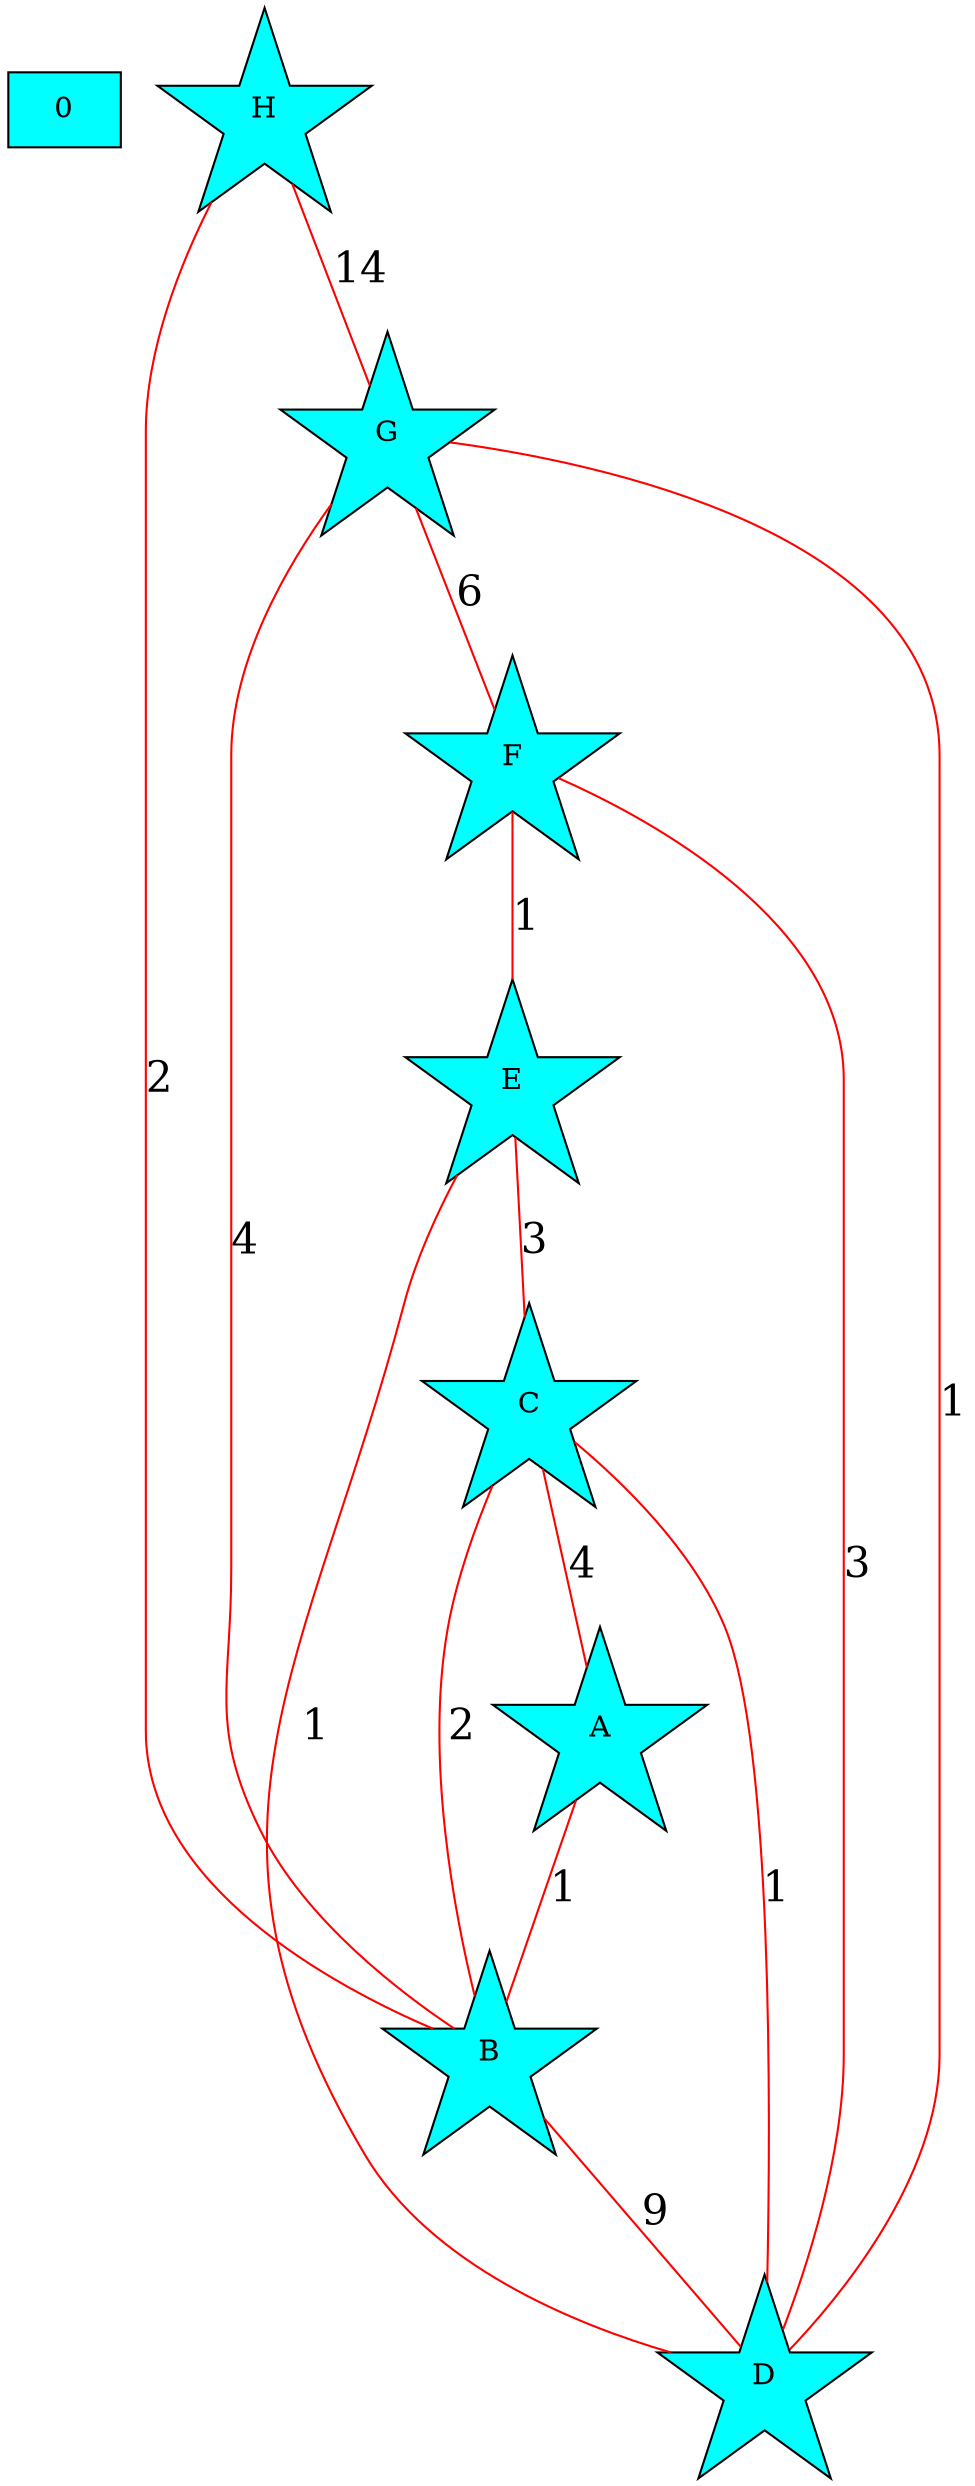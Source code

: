 graph {
node [shape="star" style="filled" fillcolor="aqua"];
edge [fontsize="20pt" color="red"];
0 [shape="box"];
H--G [label="14"];
G--F [label="6"];
F--E [label="1"];
E--C [label="3"];
C--A [label="4"];
A--B [label="1"];
B--H [label="2"];
B--G [label="4"];
B--D [label="9"];
B--C [label="2"];
D--C [label="1"];
D--G [label="1"];
D--E [label="1"];
D--F [label="3"];
}
